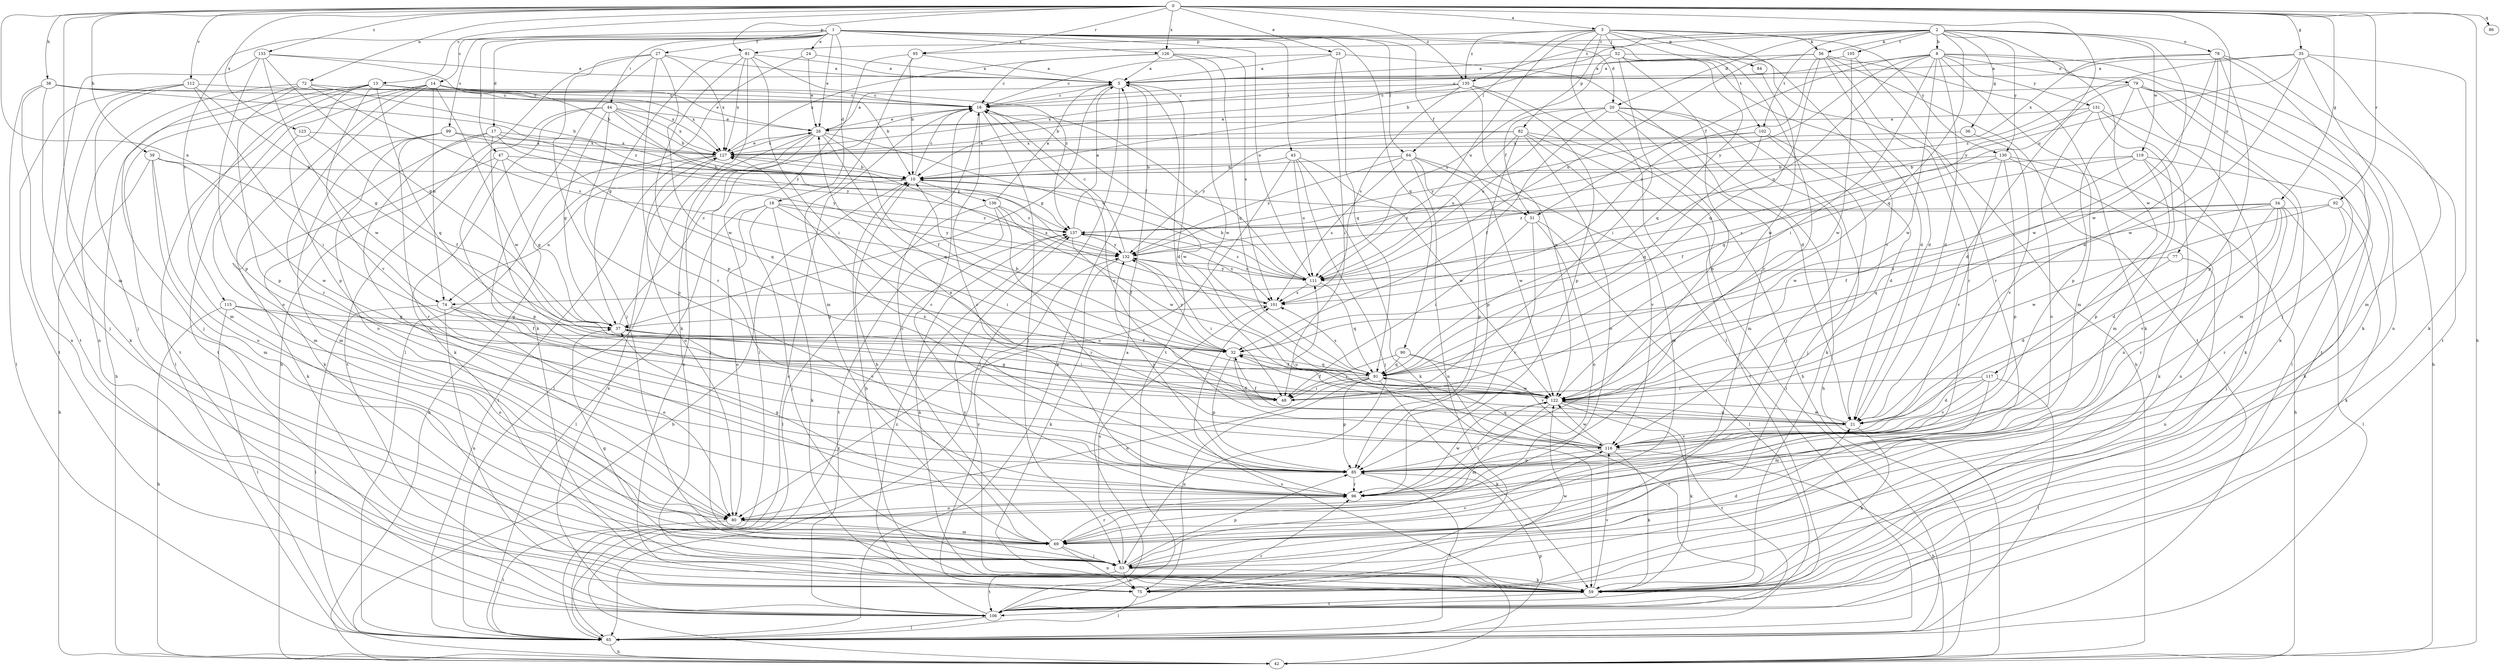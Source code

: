 strict digraph  {
0;
1;
2;
3;
5;
8;
10;
13;
14;
16;
17;
18;
20;
21;
23;
24;
26;
27;
31;
32;
34;
35;
36;
37;
38;
39;
42;
43;
44;
47;
48;
52;
53;
56;
59;
64;
65;
69;
72;
74;
75;
77;
78;
79;
80;
81;
82;
84;
85;
86;
90;
91;
92;
95;
96;
99;
101;
102;
105;
106;
111;
112;
115;
116;
117;
119;
122;
123;
126;
127;
130;
131;
132;
133;
135;
136;
137;
0 -> 3  [label=a];
0 -> 13  [label=c];
0 -> 23  [label=e];
0 -> 34  [label=g];
0 -> 35  [label=g];
0 -> 38  [label=h];
0 -> 39  [label=h];
0 -> 42  [label=h];
0 -> 69  [label=m];
0 -> 72  [label=n];
0 -> 74  [label=n];
0 -> 77  [label=o];
0 -> 81  [label=p];
0 -> 86  [label=q];
0 -> 92  [label=r];
0 -> 95  [label=r];
0 -> 111  [label=u];
0 -> 112  [label=v];
0 -> 123  [label=x];
0 -> 126  [label=x];
0 -> 133  [label=z];
0 -> 135  [label=z];
1 -> 14  [label=c];
1 -> 17  [label=d];
1 -> 18  [label=d];
1 -> 20  [label=d];
1 -> 24  [label=e];
1 -> 26  [label=e];
1 -> 27  [label=f];
1 -> 31  [label=f];
1 -> 43  [label=i];
1 -> 44  [label=i];
1 -> 47  [label=i];
1 -> 64  [label=l];
1 -> 90  [label=q];
1 -> 99  [label=s];
1 -> 102  [label=t];
1 -> 111  [label=u];
1 -> 115  [label=v];
1 -> 126  [label=x];
2 -> 8  [label=b];
2 -> 10  [label=b];
2 -> 20  [label=d];
2 -> 36  [label=g];
2 -> 56  [label=k];
2 -> 78  [label=o];
2 -> 91  [label=q];
2 -> 95  [label=r];
2 -> 102  [label=t];
2 -> 105  [label=t];
2 -> 117  [label=w];
2 -> 119  [label=w];
2 -> 122  [label=w];
2 -> 130  [label=y];
2 -> 135  [label=z];
3 -> 52  [label=j];
3 -> 56  [label=k];
3 -> 64  [label=l];
3 -> 65  [label=l];
3 -> 81  [label=p];
3 -> 82  [label=p];
3 -> 84  [label=p];
3 -> 96  [label=r];
3 -> 111  [label=u];
3 -> 116  [label=v];
3 -> 130  [label=y];
3 -> 135  [label=z];
5 -> 16  [label=c];
5 -> 21  [label=d];
5 -> 37  [label=g];
5 -> 65  [label=l];
5 -> 106  [label=t];
8 -> 16  [label=c];
8 -> 21  [label=d];
8 -> 31  [label=f];
8 -> 42  [label=h];
8 -> 48  [label=i];
8 -> 59  [label=k];
8 -> 69  [label=m];
8 -> 74  [label=n];
8 -> 79  [label=o];
8 -> 122  [label=w];
8 -> 131  [label=y];
8 -> 132  [label=y];
10 -> 16  [label=c];
10 -> 31  [label=f];
10 -> 74  [label=n];
10 -> 136  [label=z];
13 -> 16  [label=c];
13 -> 26  [label=e];
13 -> 42  [label=h];
13 -> 69  [label=m];
13 -> 85  [label=p];
13 -> 91  [label=q];
13 -> 106  [label=t];
13 -> 116  [label=v];
13 -> 127  [label=x];
14 -> 10  [label=b];
14 -> 16  [label=c];
14 -> 65  [label=l];
14 -> 74  [label=n];
14 -> 80  [label=o];
14 -> 96  [label=r];
14 -> 106  [label=t];
14 -> 122  [label=w];
16 -> 26  [label=e];
16 -> 53  [label=j];
16 -> 96  [label=r];
16 -> 122  [label=w];
17 -> 48  [label=i];
17 -> 59  [label=k];
17 -> 80  [label=o];
17 -> 91  [label=q];
17 -> 127  [label=x];
17 -> 132  [label=y];
18 -> 48  [label=i];
18 -> 53  [label=j];
18 -> 59  [label=k];
18 -> 65  [label=l];
18 -> 80  [label=o];
18 -> 132  [label=y];
18 -> 137  [label=z];
20 -> 26  [label=e];
20 -> 31  [label=f];
20 -> 32  [label=f];
20 -> 42  [label=h];
20 -> 53  [label=j];
20 -> 59  [label=k];
20 -> 69  [label=m];
20 -> 111  [label=u];
21 -> 32  [label=f];
21 -> 59  [label=k];
21 -> 116  [label=v];
21 -> 122  [label=w];
23 -> 5  [label=a];
23 -> 16  [label=c];
23 -> 21  [label=d];
23 -> 48  [label=i];
23 -> 91  [label=q];
24 -> 5  [label=a];
24 -> 26  [label=e];
24 -> 65  [label=l];
26 -> 5  [label=a];
26 -> 32  [label=f];
26 -> 53  [label=j];
26 -> 65  [label=l];
26 -> 75  [label=n];
26 -> 91  [label=q];
26 -> 111  [label=u];
26 -> 127  [label=x];
27 -> 5  [label=a];
27 -> 42  [label=h];
27 -> 53  [label=j];
27 -> 59  [label=k];
27 -> 96  [label=r];
27 -> 122  [label=w];
27 -> 127  [label=x];
31 -> 48  [label=i];
31 -> 65  [label=l];
31 -> 80  [label=o];
31 -> 96  [label=r];
32 -> 10  [label=b];
32 -> 21  [label=d];
32 -> 85  [label=p];
32 -> 91  [label=q];
32 -> 132  [label=y];
34 -> 21  [label=d];
34 -> 32  [label=f];
34 -> 53  [label=j];
34 -> 65  [label=l];
34 -> 91  [label=q];
34 -> 96  [label=r];
34 -> 116  [label=v];
34 -> 137  [label=z];
35 -> 5  [label=a];
35 -> 59  [label=k];
35 -> 69  [label=m];
35 -> 75  [label=n];
35 -> 122  [label=w];
35 -> 132  [label=y];
35 -> 137  [label=z];
36 -> 116  [label=v];
36 -> 127  [label=x];
37 -> 16  [label=c];
37 -> 32  [label=f];
37 -> 48  [label=i];
38 -> 16  [label=c];
38 -> 53  [label=j];
38 -> 65  [label=l];
38 -> 75  [label=n];
38 -> 127  [label=x];
38 -> 137  [label=z];
39 -> 10  [label=b];
39 -> 42  [label=h];
39 -> 69  [label=m];
39 -> 80  [label=o];
39 -> 122  [label=w];
42 -> 10  [label=b];
42 -> 101  [label=s];
42 -> 137  [label=z];
43 -> 10  [label=b];
43 -> 53  [label=j];
43 -> 59  [label=k];
43 -> 80  [label=o];
43 -> 111  [label=u];
43 -> 122  [label=w];
44 -> 10  [label=b];
44 -> 26  [label=e];
44 -> 37  [label=g];
44 -> 59  [label=k];
44 -> 85  [label=p];
44 -> 106  [label=t];
44 -> 127  [label=x];
44 -> 132  [label=y];
47 -> 10  [label=b];
47 -> 37  [label=g];
47 -> 59  [label=k];
47 -> 85  [label=p];
47 -> 132  [label=y];
48 -> 37  [label=g];
52 -> 5  [label=a];
52 -> 21  [label=d];
52 -> 42  [label=h];
52 -> 48  [label=i];
52 -> 85  [label=p];
52 -> 91  [label=q];
52 -> 111  [label=u];
53 -> 21  [label=d];
53 -> 37  [label=g];
53 -> 59  [label=k];
53 -> 75  [label=n];
53 -> 85  [label=p];
53 -> 101  [label=s];
53 -> 106  [label=t];
53 -> 116  [label=v];
56 -> 5  [label=a];
56 -> 21  [label=d];
56 -> 59  [label=k];
56 -> 91  [label=q];
56 -> 96  [label=r];
56 -> 101  [label=s];
56 -> 106  [label=t];
56 -> 111  [label=u];
59 -> 10  [label=b];
59 -> 106  [label=t];
59 -> 116  [label=v];
59 -> 137  [label=z];
64 -> 10  [label=b];
64 -> 75  [label=n];
64 -> 85  [label=p];
64 -> 101  [label=s];
64 -> 116  [label=v];
64 -> 122  [label=w];
64 -> 132  [label=y];
65 -> 5  [label=a];
65 -> 16  [label=c];
65 -> 42  [label=h];
65 -> 85  [label=p];
69 -> 10  [label=b];
69 -> 16  [label=c];
69 -> 53  [label=j];
69 -> 75  [label=n];
69 -> 96  [label=r];
72 -> 10  [label=b];
72 -> 16  [label=c];
72 -> 53  [label=j];
72 -> 75  [label=n];
72 -> 85  [label=p];
72 -> 101  [label=s];
74 -> 37  [label=g];
74 -> 65  [label=l];
74 -> 75  [label=n];
74 -> 80  [label=o];
74 -> 116  [label=v];
75 -> 65  [label=l];
75 -> 122  [label=w];
75 -> 132  [label=y];
77 -> 21  [label=d];
77 -> 75  [label=n];
77 -> 111  [label=u];
78 -> 5  [label=a];
78 -> 21  [label=d];
78 -> 53  [label=j];
78 -> 85  [label=p];
78 -> 106  [label=t];
78 -> 122  [label=w];
78 -> 127  [label=x];
79 -> 16  [label=c];
79 -> 21  [label=d];
79 -> 59  [label=k];
79 -> 65  [label=l];
79 -> 69  [label=m];
79 -> 85  [label=p];
79 -> 106  [label=t];
80 -> 65  [label=l];
80 -> 69  [label=m];
81 -> 5  [label=a];
81 -> 37  [label=g];
81 -> 48  [label=i];
81 -> 59  [label=k];
81 -> 85  [label=p];
81 -> 127  [label=x];
81 -> 137  [label=z];
82 -> 65  [label=l];
82 -> 69  [label=m];
82 -> 80  [label=o];
82 -> 85  [label=p];
82 -> 106  [label=t];
82 -> 111  [label=u];
82 -> 127  [label=x];
82 -> 132  [label=y];
84 -> 122  [label=w];
85 -> 65  [label=l];
85 -> 96  [label=r];
85 -> 127  [label=x];
85 -> 132  [label=y];
90 -> 48  [label=i];
90 -> 91  [label=q];
90 -> 106  [label=t];
90 -> 116  [label=v];
91 -> 32  [label=f];
91 -> 48  [label=i];
91 -> 59  [label=k];
91 -> 75  [label=n];
91 -> 80  [label=o];
91 -> 85  [label=p];
91 -> 101  [label=s];
91 -> 122  [label=w];
92 -> 59  [label=k];
92 -> 96  [label=r];
92 -> 122  [label=w];
92 -> 137  [label=z];
95 -> 5  [label=a];
95 -> 10  [label=b];
95 -> 65  [label=l];
95 -> 69  [label=m];
96 -> 16  [label=c];
96 -> 37  [label=g];
96 -> 80  [label=o];
96 -> 122  [label=w];
99 -> 69  [label=m];
99 -> 80  [label=o];
99 -> 96  [label=r];
99 -> 127  [label=x];
99 -> 137  [label=z];
101 -> 37  [label=g];
101 -> 127  [label=x];
102 -> 21  [label=d];
102 -> 53  [label=j];
102 -> 91  [label=q];
102 -> 127  [label=x];
102 -> 132  [label=y];
105 -> 5  [label=a];
105 -> 96  [label=r];
105 -> 122  [label=w];
106 -> 5  [label=a];
106 -> 65  [label=l];
106 -> 96  [label=r];
106 -> 127  [label=x];
106 -> 137  [label=z];
111 -> 10  [label=b];
111 -> 16  [label=c];
111 -> 91  [label=q];
111 -> 101  [label=s];
111 -> 132  [label=y];
111 -> 137  [label=z];
112 -> 16  [label=c];
112 -> 37  [label=g];
112 -> 48  [label=i];
112 -> 53  [label=j];
112 -> 59  [label=k];
112 -> 106  [label=t];
115 -> 32  [label=f];
115 -> 37  [label=g];
115 -> 42  [label=h];
115 -> 65  [label=l];
115 -> 80  [label=o];
116 -> 16  [label=c];
116 -> 26  [label=e];
116 -> 42  [label=h];
116 -> 59  [label=k];
116 -> 85  [label=p];
116 -> 91  [label=q];
116 -> 111  [label=u];
116 -> 122  [label=w];
117 -> 21  [label=d];
117 -> 48  [label=i];
117 -> 65  [label=l];
117 -> 69  [label=m];
117 -> 116  [label=v];
119 -> 10  [label=b];
119 -> 32  [label=f];
119 -> 59  [label=k];
119 -> 75  [label=n];
119 -> 85  [label=p];
119 -> 122  [label=w];
122 -> 21  [label=d];
122 -> 32  [label=f];
122 -> 59  [label=k];
122 -> 69  [label=m];
122 -> 96  [label=r];
122 -> 106  [label=t];
123 -> 32  [label=f];
123 -> 69  [label=m];
123 -> 127  [label=x];
126 -> 5  [label=a];
126 -> 16  [label=c];
126 -> 91  [label=q];
126 -> 101  [label=s];
126 -> 122  [label=w];
126 -> 127  [label=x];
127 -> 10  [label=b];
127 -> 26  [label=e];
127 -> 42  [label=h];
127 -> 65  [label=l];
127 -> 80  [label=o];
130 -> 10  [label=b];
130 -> 42  [label=h];
130 -> 59  [label=k];
130 -> 85  [label=p];
130 -> 101  [label=s];
130 -> 116  [label=v];
131 -> 26  [label=e];
131 -> 59  [label=k];
131 -> 69  [label=m];
131 -> 75  [label=n];
131 -> 80  [label=o];
131 -> 91  [label=q];
132 -> 16  [label=c];
132 -> 48  [label=i];
132 -> 59  [label=k];
132 -> 111  [label=u];
133 -> 5  [label=a];
133 -> 10  [label=b];
133 -> 37  [label=g];
133 -> 85  [label=p];
133 -> 106  [label=t];
133 -> 122  [label=w];
135 -> 10  [label=b];
135 -> 16  [label=c];
135 -> 42  [label=h];
135 -> 85  [label=p];
135 -> 101  [label=s];
135 -> 122  [label=w];
135 -> 127  [label=x];
136 -> 5  [label=a];
136 -> 65  [label=l];
136 -> 96  [label=r];
136 -> 106  [label=t];
136 -> 122  [label=w];
136 -> 137  [label=z];
137 -> 5  [label=a];
137 -> 32  [label=f];
137 -> 59  [label=k];
137 -> 101  [label=s];
137 -> 132  [label=y];
}
